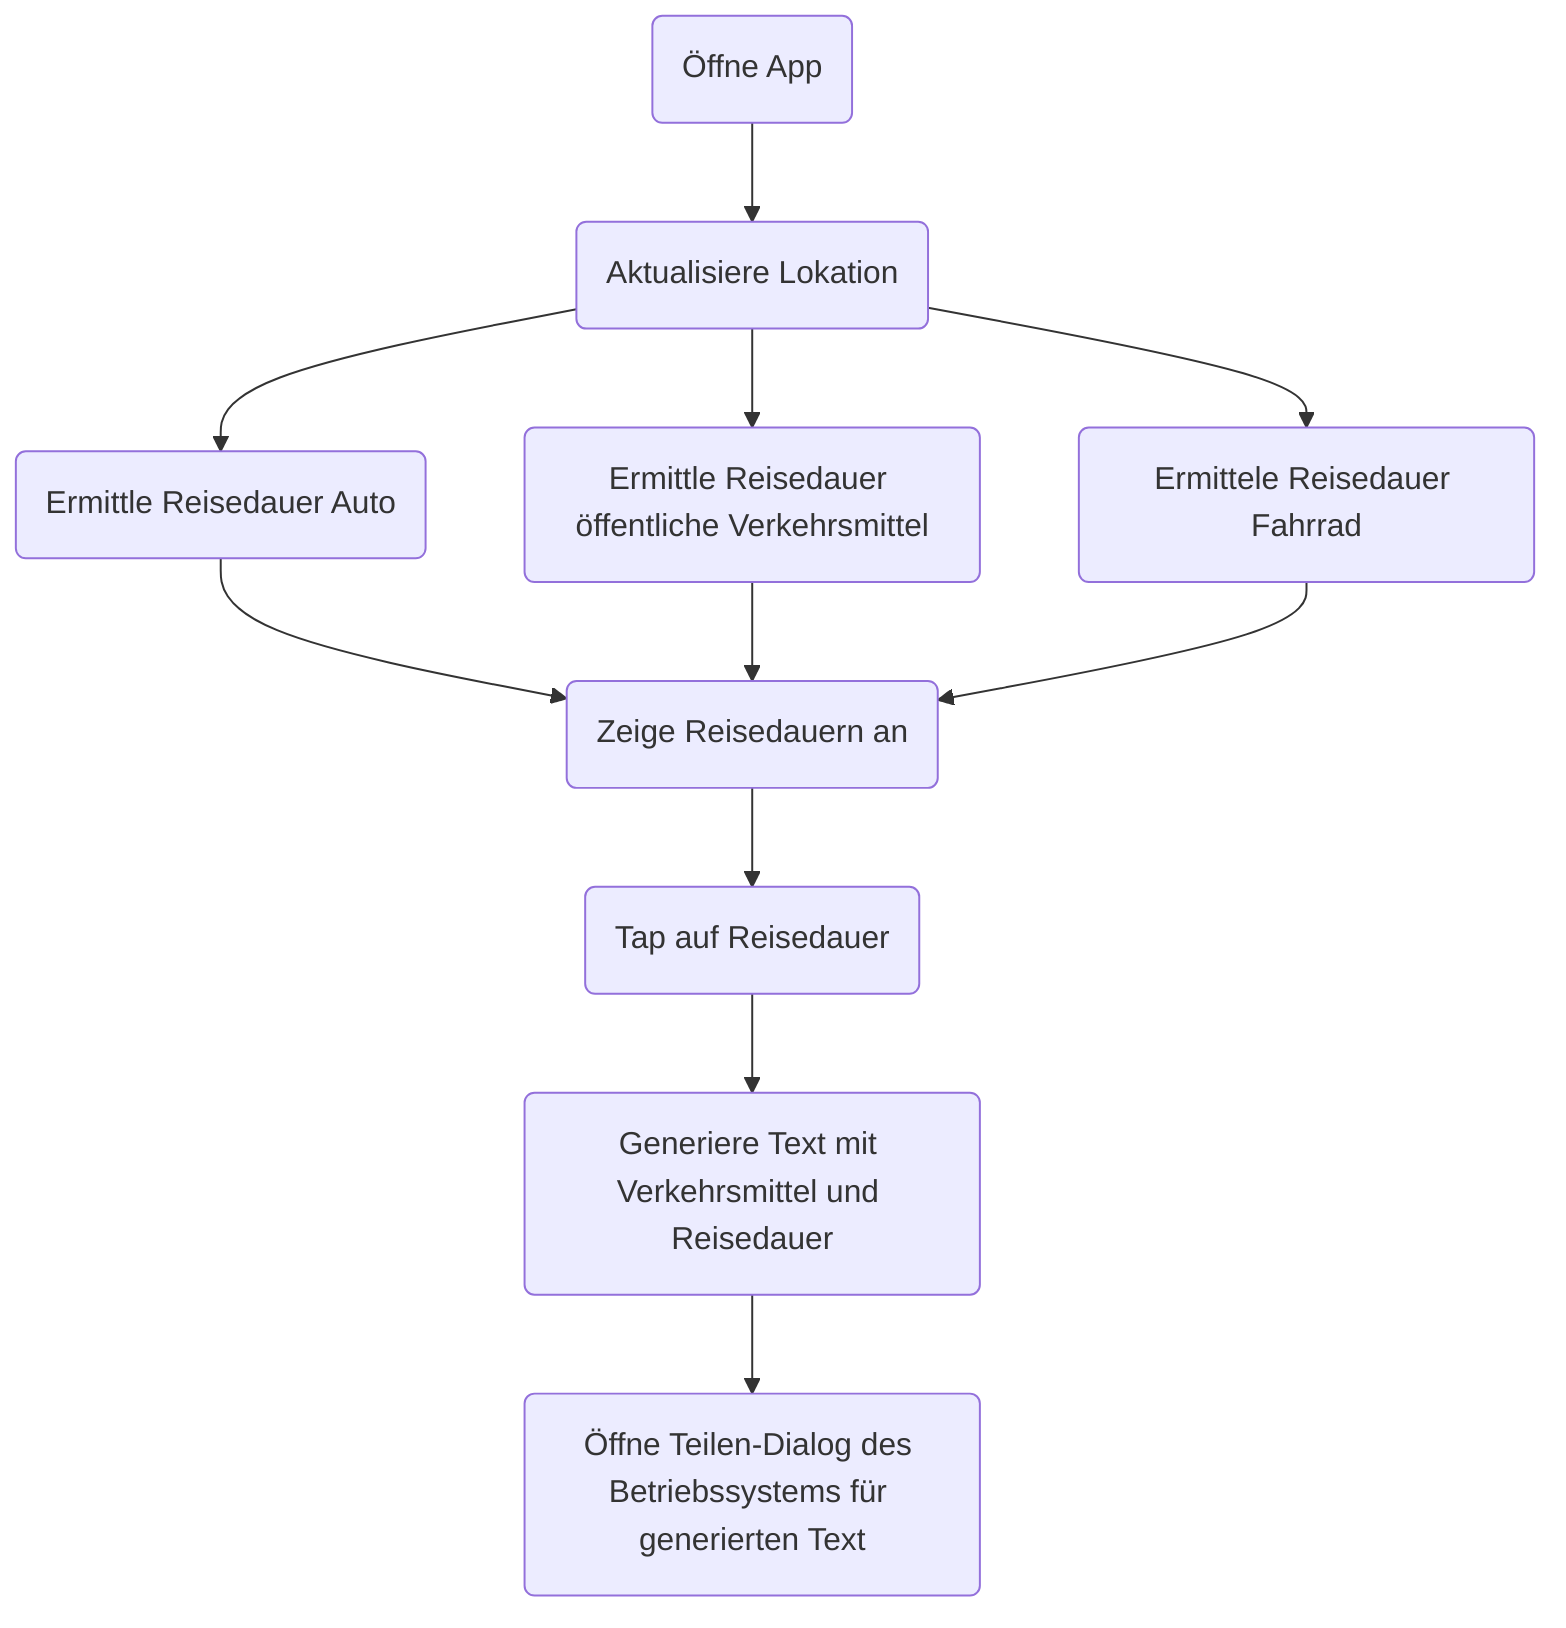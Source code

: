 flowchart TD
    idOA(Öffne App) --> idAL(Aktualisiere Lokation)
    idAL --> idRA(Ermittle Reisedauer Auto)
    idAL --> idRO(Ermittle Reisedauer öffentliche Verkehrsmittel)
    idAL --> idRF(Ermittele Reisedauer Fahrrad)
    idRA --> idZR(Zeige Reisedauern an)
    idRO --> idZR
    idRF --> idZR
    idZR --> idTR(Tap auf Reisedauer)
    idTR --> idTS(Generiere Text mit Verkehrsmittel und Reisedauer)
    idTS --> idOS(Öffne Teilen-Dialog des Betriebssystems für generierten Text)